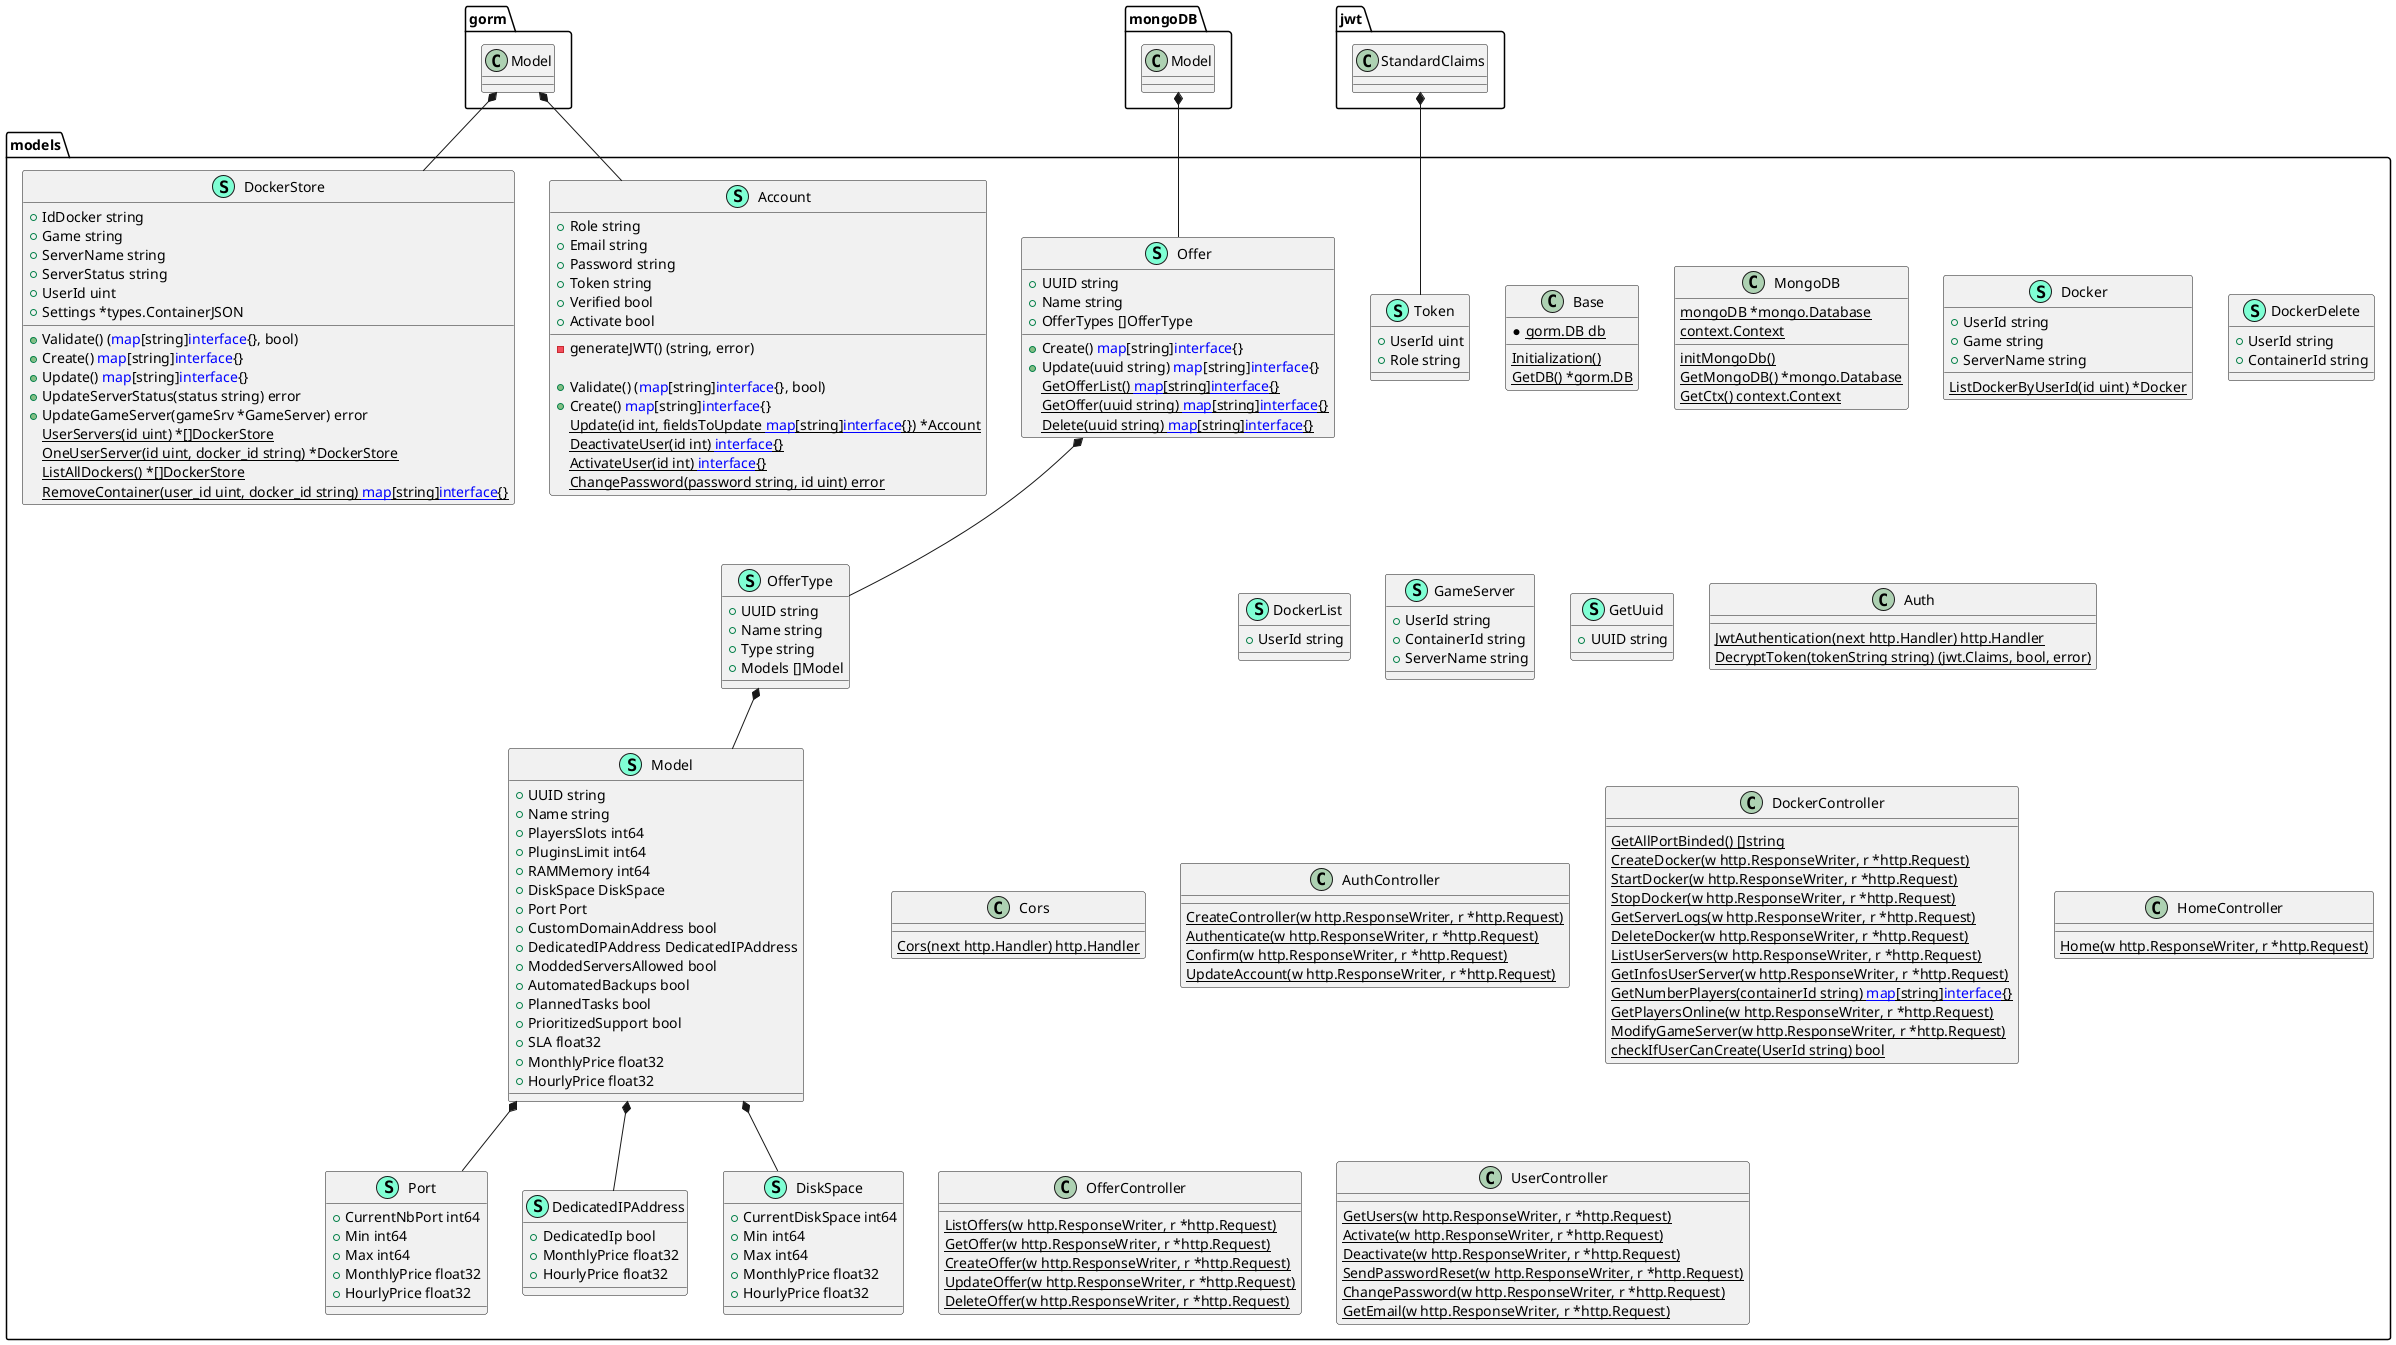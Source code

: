 @startuml
namespace models {
    class Account << (S,Aquamarine) >> {
        + Role string
        + Email string
        + Password string
        + Token string
        + Verified bool
        + Activate bool

        - generateJWT() (string, error)

        + Validate() (<font color=blue>map</font>[string]<font color=blue>interface</font>{}, bool)
        + Create() <font color=blue>map</font>[string]<font color=blue>interface</font>{}
         {static} Update(id int, fieldsToUpdate <font color=blue>map</font>[string]<font color=blue>interface</font>{}) *Account
         {static} DeactivateUser(id int) <font color=blue>interface</font>{}
         {static} ActivateUser(id int) <font color=blue>interface</font>{}
         {static} ChangePassword(password string, id uint) error
    }
    class Base {
        {static} *gorm.DB db
        {static} Initialization()
        {static} GetDB() *gorm.DB
    }
    class MongoDB {
        {static} mongoDB *mongo.Database
        {static} context.Context
        {static} initMongoDb()
        {static} GetMongoDB() *mongo.Database
        {static} GetCtx() context.Context
    }
    class DedicatedIPAddress << (S,Aquamarine) >> {
        + DedicatedIp bool
        + MonthlyPrice float32
        + HourlyPrice float32

    }
    class DiskSpace << (S,Aquamarine) >> {
        + CurrentDiskSpace int64
        + Min int64
        + Max int64
        + MonthlyPrice float32
        + HourlyPrice float32

    }
    class Docker << (S,Aquamarine) >> {
        + UserId string
        + Game string
        + ServerName string
        {static} ListDockerByUserId(id uint) *Docker

    }
    class DockerDelete << (S,Aquamarine) >> {
        + UserId string
        + ContainerId string

    }
    class DockerList << (S,Aquamarine) >> {
        + UserId string

    }
    class DockerStore << (S,Aquamarine) >> {
        + IdDocker string
        + Game string
        + ServerName string
        + ServerStatus string
        + UserId uint
        + Settings *types.ContainerJSON

        + Validate() (<font color=blue>map</font>[string]<font color=blue>interface</font>{}, bool)
        + Create() <font color=blue>map</font>[string]<font color=blue>interface</font>{}
        + Update() <font color=blue>map</font>[string]<font color=blue>interface</font>{}
        + UpdateServerStatus(status string) error
        + UpdateGameServer(gameSrv *GameServer) error
        {static} UserServers(id uint) *[]DockerStore
        {static} OneUserServer(id uint, docker_id string) *DockerStore
        {static} ListAllDockers() *[]DockerStore
        {static} RemoveContainer(user_id uint, docker_id string) <font color=blue>map</font>[string]<font color=blue>interface</font>{}

    }
    class GameServer << (S,Aquamarine) >> {
        + UserId string
        + ContainerId string
        + ServerName string

    }
    class GetUuid << (S,Aquamarine) >> {
        + UUID string

    }
    class Model << (S,Aquamarine) >> {
        + UUID string
        + Name string
        + PlayersSlots int64
        + PluginsLimit int64
        + RAMMemory int64
        + DiskSpace DiskSpace
        + Port Port
        + CustomDomainAddress bool
        + DedicatedIPAddress DedicatedIPAddress
        + ModdedServersAllowed bool
        + AutomatedBackups bool
        + PlannedTasks bool
        + PrioritizedSupport bool
        + SLA float32
        + MonthlyPrice float32
        + HourlyPrice float32

    }
    class Offer << (S,Aquamarine) >> {
        + UUID string
        + Name string
        + OfferTypes []OfferType

        + Create() <font color=blue>map</font>[string]<font color=blue>interface</font>{}
        + Update(uuid string) <font color=blue>map</font>[string]<font color=blue>interface</font>{}
        {static} GetOfferList() <font color=blue>map</font>[string]<font color=blue>interface</font>{}
        {static} GetOffer(uuid string) <font color=blue>map</font>[string]<font color=blue>interface</font>{}
        {static} Delete(uuid string) <font color=blue>map</font>[string]<font color=blue>interface</font>{}
    }
    class OfferType << (S,Aquamarine) >> {
        + UUID string
        + Name string
        + Type string
        + Models []Model

    }
    class Port << (S,Aquamarine) >> {
        + CurrentNbPort int64
        + Min int64
        + Max int64
        + MonthlyPrice float32
        + HourlyPrice float32

    }
    class Token << (S,Aquamarine) >> {
        + UserId uint
        + Role string

    }

    class Auth {
        {static} JwtAuthentication(next http.Handler) http.Handler
        {static} DecryptToken(tokenString string) (jwt.Claims, bool, error)
    }
    class Cors {
        {static} Cors(next http.Handler) http.Handler
    }
    class AuthController {
        {static} CreateController(w http.ResponseWriter, r *http.Request)
        {static} Authenticate(w http.ResponseWriter, r *http.Request)
        {static} Confirm(w http.ResponseWriter, r *http.Request)
        {static} UpdateAccount(w http.ResponseWriter, r *http.Request)

    }
    class DockerController {
        {static} GetAllPortBinded() []string
        {static} CreateDocker(w http.ResponseWriter, r *http.Request)
        {static} StartDocker(w http.ResponseWriter, r *http.Request)
        {static} StopDocker(w http.ResponseWriter, r *http.Request)
        {static} GetServerLogs(w http.ResponseWriter, r *http.Request)
        {static} DeleteDocker(w http.ResponseWriter, r *http.Request)
        {static} ListUserServers(w http.ResponseWriter, r *http.Request)
        {static} GetInfosUserServer(w http.ResponseWriter, r *http.Request)
        {static} GetNumberPlayers(containerId string) <font color=blue>map</font>[string]<font color=blue>interface</font>{}
        {static} GetPlayersOnline(w http.ResponseWriter, r *http.Request)
        {static} ModifyGameServer(w http.ResponseWriter, r *http.Request)
        {static} checkIfUserCanCreate(UserId string) bool
    }
    class HomeController {
        {static} Home(w http.ResponseWriter, r *http.Request)
    }
    class OfferController {
        {static} ListOffers(w http.ResponseWriter, r *http.Request)
        {static} GetOffer(w http.ResponseWriter, r *http.Request)
        {static} CreateOffer(w http.ResponseWriter, r *http.Request)
        {static} UpdateOffer(w http.ResponseWriter, r *http.Request)
        {static} DeleteOffer(w http.ResponseWriter, r *http.Request)
    }
    class UserController {
        {static} GetUsers(w http.ResponseWriter, r *http.Request)
        {static} Activate(w http.ResponseWriter, r *http.Request)
        {static} Deactivate(w http.ResponseWriter, r *http.Request)
        {static} SendPasswordReset(w http.ResponseWriter, r *http.Request)
        {static} ChangePassword(w http.ResponseWriter, r *http.Request)
        {static} GetEmail(w http.ResponseWriter, r *http.Request)
        
    }
}
"gorm.Model" *-- "models.Account"
"gorm.Model" *-- "models.DockerStore"
"mongoDB.Model" *-- "models.Offer"
"models.Offer" *-- "models.OfferType"
"models.OfferType" *-- "models.Model"
"models.Model" *-- "models.Port"
"models.Model" *-- "models.DedicatedIPAddress"
"models.Model" *-- "models.DiskSpace"
"jwt.StandardClaims" *-- "models.Token"


@enduml

